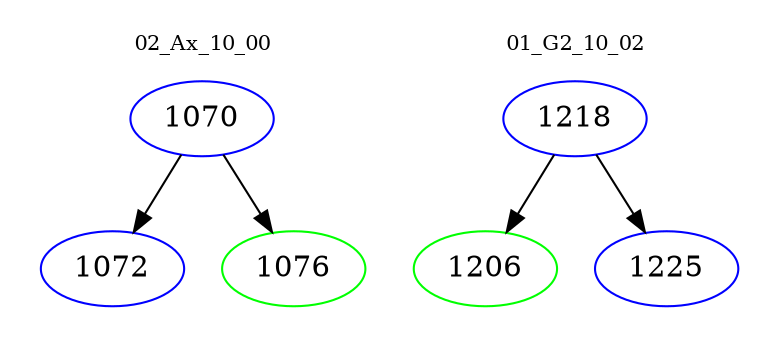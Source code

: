 digraph{
subgraph cluster_0 {
color = white
label = "02_Ax_10_00";
fontsize=10;
T0_1070 [label="1070", color="blue"]
T0_1070 -> T0_1072 [color="black"]
T0_1072 [label="1072", color="blue"]
T0_1070 -> T0_1076 [color="black"]
T0_1076 [label="1076", color="green"]
}
subgraph cluster_1 {
color = white
label = "01_G2_10_02";
fontsize=10;
T1_1218 [label="1218", color="blue"]
T1_1218 -> T1_1206 [color="black"]
T1_1206 [label="1206", color="green"]
T1_1218 -> T1_1225 [color="black"]
T1_1225 [label="1225", color="blue"]
}
}
